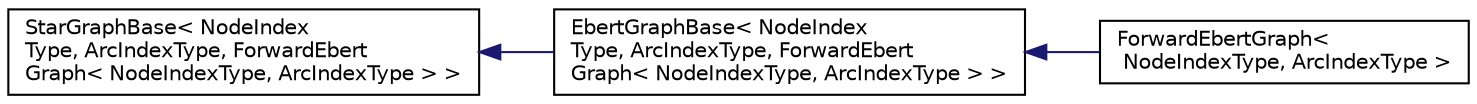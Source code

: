 digraph "Graphical Class Hierarchy"
{
 // LATEX_PDF_SIZE
  edge [fontname="Helvetica",fontsize="10",labelfontname="Helvetica",labelfontsize="10"];
  node [fontname="Helvetica",fontsize="10",shape=record];
  rankdir="LR";
  Node0 [label="StarGraphBase\< NodeIndex\lType, ArcIndexType, ForwardEbert\lGraph\< NodeIndexType, ArcIndexType \> \>",height=0.2,width=0.4,color="black", fillcolor="white", style="filled",URL="$classoperations__research_1_1_star_graph_base.html",tooltip=" "];
  Node0 -> Node1 [dir="back",color="midnightblue",fontsize="10",style="solid",fontname="Helvetica"];
  Node1 [label="EbertGraphBase\< NodeIndex\lType, ArcIndexType, ForwardEbert\lGraph\< NodeIndexType, ArcIndexType \> \>",height=0.2,width=0.4,color="black", fillcolor="white", style="filled",URL="$classoperations__research_1_1_ebert_graph_base.html",tooltip=" "];
  Node1 -> Node2 [dir="back",color="midnightblue",fontsize="10",style="solid",fontname="Helvetica"];
  Node2 [label="ForwardEbertGraph\<\l NodeIndexType, ArcIndexType \>",height=0.2,width=0.4,color="black", fillcolor="white", style="filled",URL="$classoperations__research_1_1_forward_ebert_graph.html",tooltip=" "];
}
